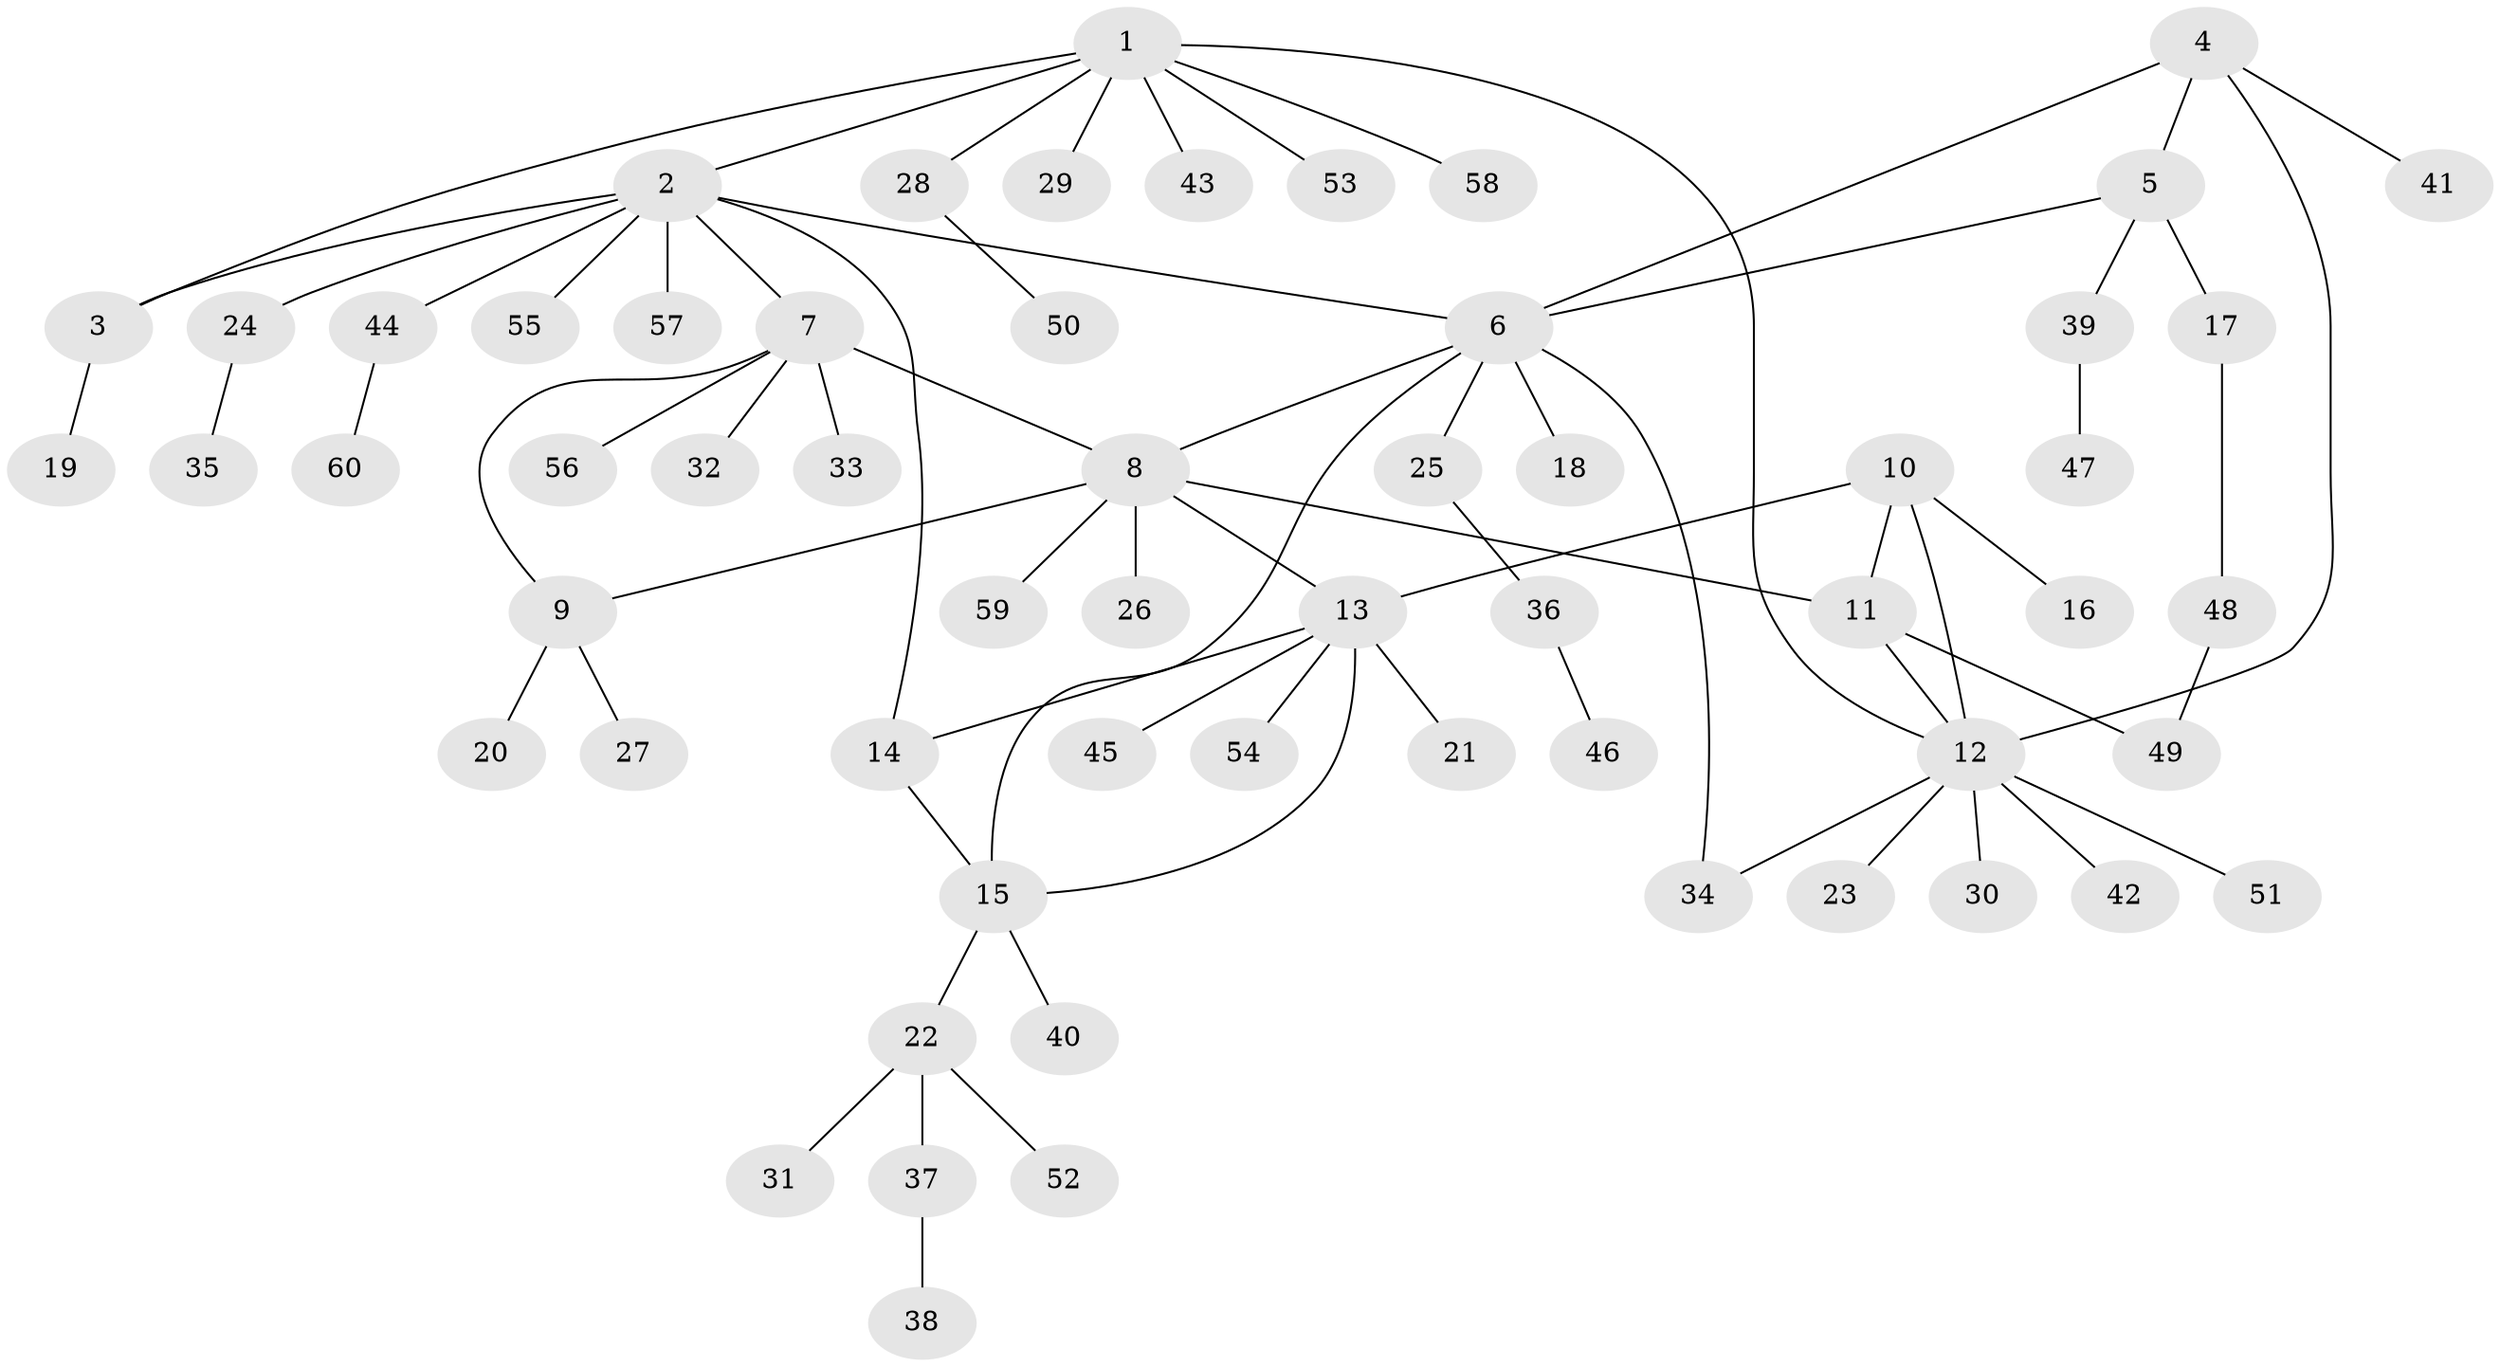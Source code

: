 // Generated by graph-tools (version 1.1) at 2025/26/03/09/25 03:26:47]
// undirected, 60 vertices, 72 edges
graph export_dot {
graph [start="1"]
  node [color=gray90,style=filled];
  1;
  2;
  3;
  4;
  5;
  6;
  7;
  8;
  9;
  10;
  11;
  12;
  13;
  14;
  15;
  16;
  17;
  18;
  19;
  20;
  21;
  22;
  23;
  24;
  25;
  26;
  27;
  28;
  29;
  30;
  31;
  32;
  33;
  34;
  35;
  36;
  37;
  38;
  39;
  40;
  41;
  42;
  43;
  44;
  45;
  46;
  47;
  48;
  49;
  50;
  51;
  52;
  53;
  54;
  55;
  56;
  57;
  58;
  59;
  60;
  1 -- 2;
  1 -- 3;
  1 -- 12;
  1 -- 28;
  1 -- 29;
  1 -- 43;
  1 -- 53;
  1 -- 58;
  2 -- 3;
  2 -- 6;
  2 -- 7;
  2 -- 14;
  2 -- 24;
  2 -- 44;
  2 -- 55;
  2 -- 57;
  3 -- 19;
  4 -- 5;
  4 -- 6;
  4 -- 12;
  4 -- 41;
  5 -- 6;
  5 -- 17;
  5 -- 39;
  6 -- 8;
  6 -- 15;
  6 -- 18;
  6 -- 25;
  6 -- 34;
  7 -- 8;
  7 -- 9;
  7 -- 32;
  7 -- 33;
  7 -- 56;
  8 -- 9;
  8 -- 11;
  8 -- 13;
  8 -- 26;
  8 -- 59;
  9 -- 20;
  9 -- 27;
  10 -- 11;
  10 -- 12;
  10 -- 13;
  10 -- 16;
  11 -- 12;
  11 -- 49;
  12 -- 23;
  12 -- 30;
  12 -- 34;
  12 -- 42;
  12 -- 51;
  13 -- 14;
  13 -- 15;
  13 -- 21;
  13 -- 45;
  13 -- 54;
  14 -- 15;
  15 -- 22;
  15 -- 40;
  17 -- 48;
  22 -- 31;
  22 -- 37;
  22 -- 52;
  24 -- 35;
  25 -- 36;
  28 -- 50;
  36 -- 46;
  37 -- 38;
  39 -- 47;
  44 -- 60;
  48 -- 49;
}
